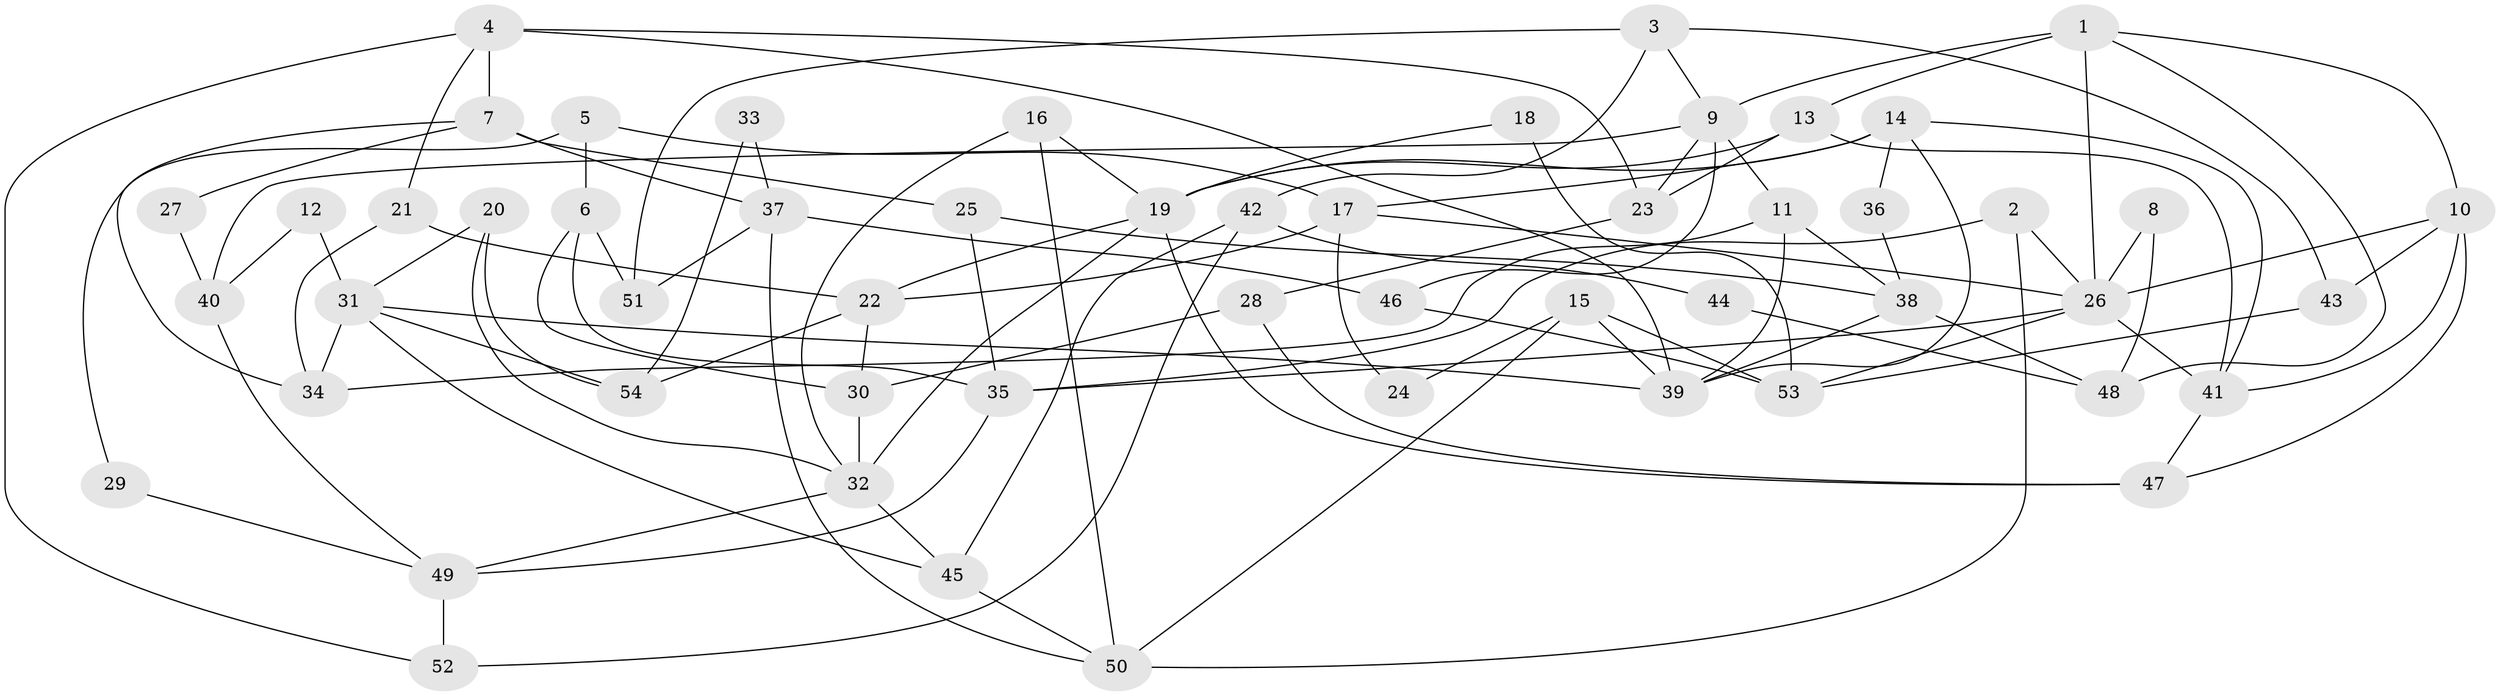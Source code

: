 // coarse degree distribution, {7: 0.09523809523809523, 5: 0.047619047619047616, 6: 0.14285714285714285, 3: 0.3333333333333333, 4: 0.19047619047619047, 2: 0.09523809523809523, 9: 0.09523809523809523}
// Generated by graph-tools (version 1.1) at 2025/54/03/04/25 21:54:58]
// undirected, 54 vertices, 108 edges
graph export_dot {
graph [start="1"]
  node [color=gray90,style=filled];
  1;
  2;
  3;
  4;
  5;
  6;
  7;
  8;
  9;
  10;
  11;
  12;
  13;
  14;
  15;
  16;
  17;
  18;
  19;
  20;
  21;
  22;
  23;
  24;
  25;
  26;
  27;
  28;
  29;
  30;
  31;
  32;
  33;
  34;
  35;
  36;
  37;
  38;
  39;
  40;
  41;
  42;
  43;
  44;
  45;
  46;
  47;
  48;
  49;
  50;
  51;
  52;
  53;
  54;
  1 -- 26;
  1 -- 13;
  1 -- 9;
  1 -- 10;
  1 -- 48;
  2 -- 26;
  2 -- 50;
  2 -- 35;
  3 -- 9;
  3 -- 43;
  3 -- 42;
  3 -- 51;
  4 -- 23;
  4 -- 52;
  4 -- 7;
  4 -- 21;
  4 -- 39;
  5 -- 17;
  5 -- 6;
  5 -- 29;
  6 -- 51;
  6 -- 30;
  6 -- 35;
  7 -- 25;
  7 -- 27;
  7 -- 34;
  7 -- 37;
  8 -- 48;
  8 -- 26;
  9 -- 11;
  9 -- 23;
  9 -- 40;
  9 -- 46;
  10 -- 47;
  10 -- 26;
  10 -- 41;
  10 -- 43;
  11 -- 39;
  11 -- 34;
  11 -- 38;
  12 -- 40;
  12 -- 31;
  13 -- 41;
  13 -- 19;
  13 -- 23;
  14 -- 39;
  14 -- 41;
  14 -- 17;
  14 -- 19;
  14 -- 36;
  15 -- 50;
  15 -- 53;
  15 -- 24;
  15 -- 39;
  16 -- 32;
  16 -- 19;
  16 -- 50;
  17 -- 26;
  17 -- 22;
  17 -- 24;
  18 -- 53;
  18 -- 19;
  19 -- 22;
  19 -- 32;
  19 -- 47;
  20 -- 32;
  20 -- 54;
  20 -- 31;
  21 -- 34;
  21 -- 22;
  22 -- 30;
  22 -- 54;
  23 -- 28;
  25 -- 38;
  25 -- 35;
  26 -- 35;
  26 -- 41;
  26 -- 53;
  27 -- 40;
  28 -- 47;
  28 -- 30;
  29 -- 49;
  30 -- 32;
  31 -- 39;
  31 -- 34;
  31 -- 45;
  31 -- 54;
  32 -- 45;
  32 -- 49;
  33 -- 37;
  33 -- 54;
  35 -- 49;
  36 -- 38;
  37 -- 50;
  37 -- 46;
  37 -- 51;
  38 -- 39;
  38 -- 48;
  40 -- 49;
  41 -- 47;
  42 -- 45;
  42 -- 44;
  42 -- 52;
  43 -- 53;
  44 -- 48;
  45 -- 50;
  46 -- 53;
  49 -- 52;
}
